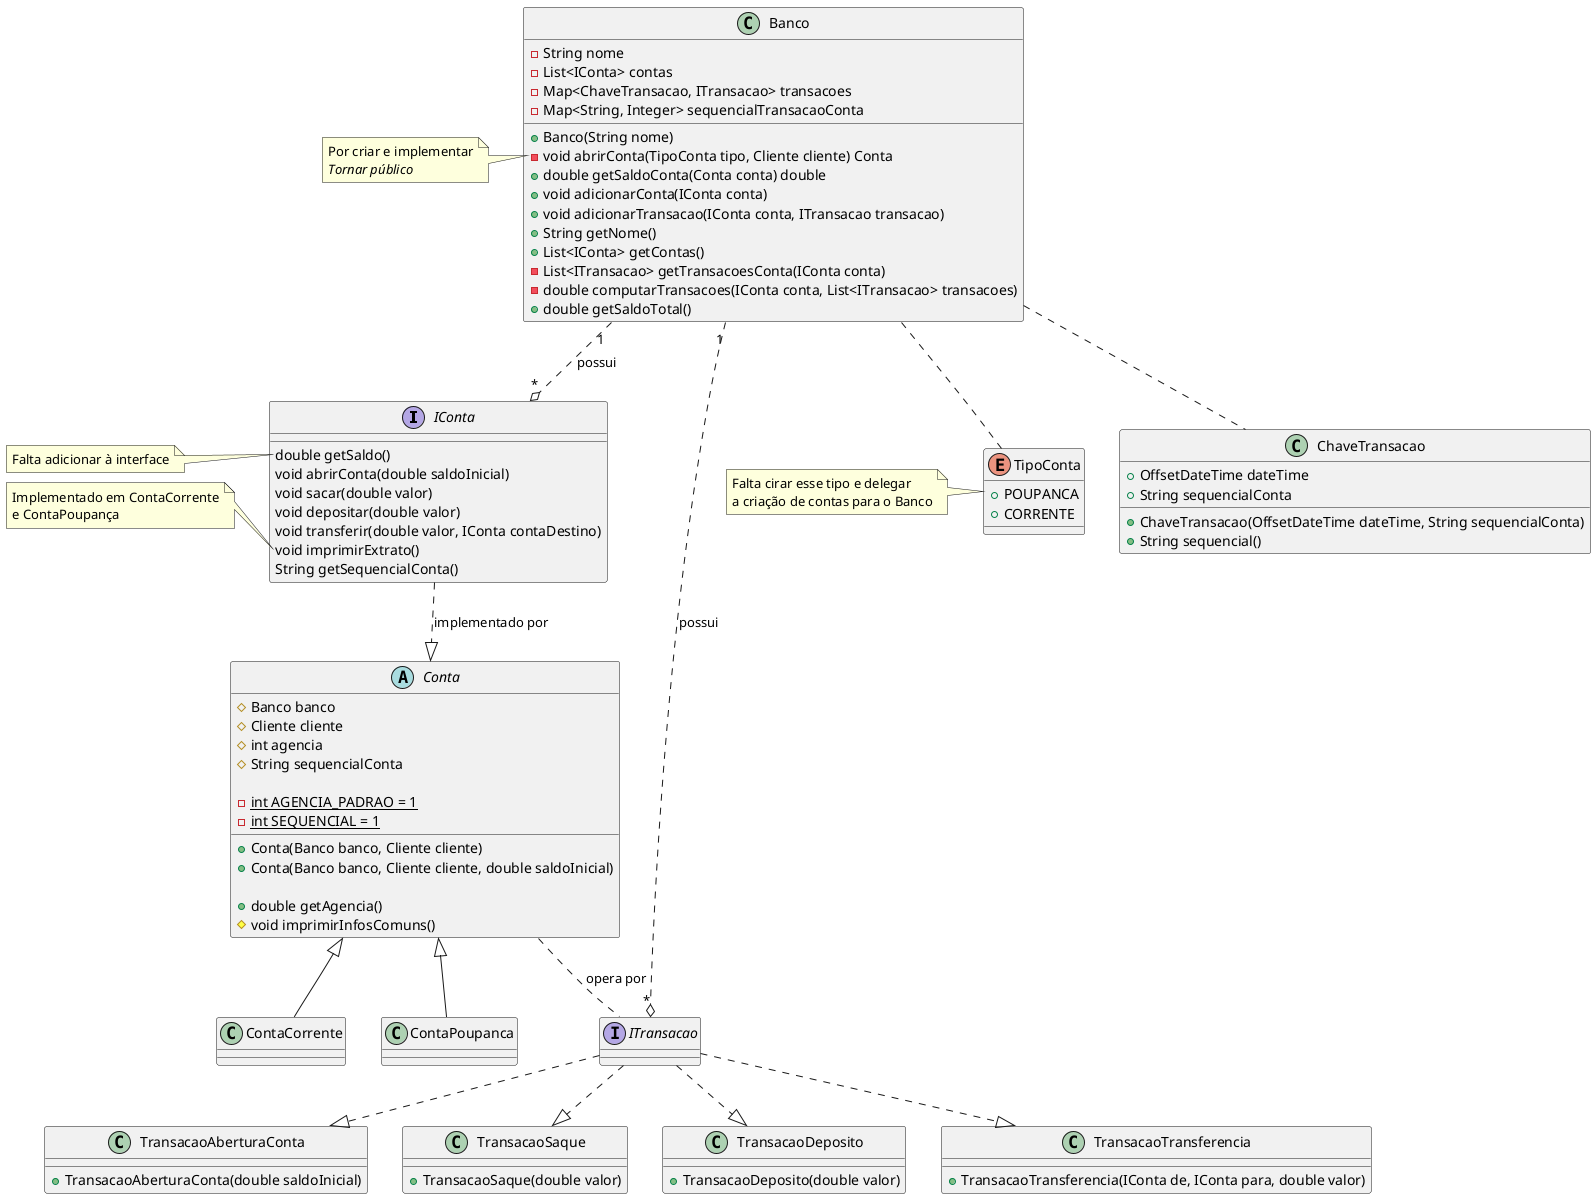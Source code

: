 @startuml
/'
Diagrama de classes em PlantUML: https://plantuml.com/starting
'/

  interface IConta {
    double getSaldo()
    void abrirConta(double saldoInicial)
    void sacar(double valor)
    void depositar(double valor)
    void transferir(double valor, IConta contaDestino)
    void imprimirExtrato()
    String getSequencialConta()
  }

  note left of IConta::getSaldo
  Falta adicionar à interface
  end note

  note left of IConta::imprimirExtrato
  Implementado em ContaCorrente
  e ContaPoupança
  end note

  abstract class Conta {
    # Banco banco
    # Cliente cliente
    # int agencia
    # String sequencialConta

    - {static} int AGENCIA_PADRAO = 1
    - {static} int SEQUENCIAL = 1

    + Conta(Banco banco, Cliente cliente)
    + Conta(Banco banco, Cliente cliente, double saldoInicial)

    + double getAgencia()
    # void imprimirInfosComuns()
  }

  class ContaCorrente {

  }

  class ContaPoupanca {

  }

  enum TipoConta {
    + POUPANCA
    + CORRENTE
  }

  note left of TipoConta
  Falta cirar esse tipo e delegar
  a criação de contas para o Banco
  end note

  class Banco {
    - String nome
    - List<IConta> contas
    - Map<ChaveTransacao, ITransacao> transacoes
    - Map<String, Integer> sequencialTransacaoConta

    + Banco(String nome)
    - void abrirConta(TipoConta tipo, Cliente cliente) Conta
    + double getSaldoConta(Conta conta) double
    + void adicionarConta(IConta conta)
    + void adicionarTransacao(IConta conta, ITransacao transacao)
    + String getNome()
    + List<IConta> getContas()
    - List<ITransacao> getTransacoesConta(IConta conta)
    - double computarTransacoes(IConta conta, List<ITransacao> transacoes)
    + double getSaldoTotal()
  }

  note left of Banco::abrirConta
  Por criar e implementar
  <i>Tornar público</i>
  end note

  interface ITransacao {
  }

  class TransacaoAberturaConta {
    + TransacaoAberturaConta(double saldoInicial)
  }

  class TransacaoSaque {
    + TransacaoSaque(double valor)
  }

  class TransacaoDeposito {
    + TransacaoDeposito(double valor)
  }

  class TransacaoTransferencia {
    + TransacaoTransferencia(IConta de, IConta para, double valor)
  }

  class ChaveTransacao {
    + OffsetDateTime dateTime
    + String sequencialConta

    + ChaveTransacao(OffsetDateTime dateTime, String sequencialConta)
    + String sequencial()
  }

  IConta ..|> Conta: implementado por

  Banco "1" ..o "*" IConta: possui
  Banco .. TipoConta
  Banco "1" ..o "*" ITransacao: possui
  Banco .. ChaveTransacao

  Conta <|-- ContaCorrente
  Conta <|-- ContaPoupanca

  ITransacao ..|> TransacaoAberturaConta
  ITransacao ..|> TransacaoSaque
  ITransacao ..|> TransacaoDeposito
  ITransacao ..|> TransacaoTransferencia

  Conta .. ITransacao: opera por

@enduml
